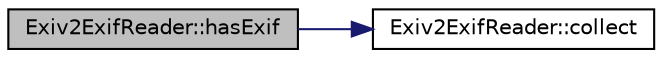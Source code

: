 digraph "Exiv2ExifReader::hasExif"
{
 // LATEX_PDF_SIZE
  edge [fontname="Helvetica",fontsize="10",labelfontname="Helvetica",labelfontsize="10"];
  node [fontname="Helvetica",fontsize="10",shape=record];
  rankdir="LR";
  Node1 [label="Exiv2ExifReader::hasExif",height=0.2,width=0.4,color="black", fillcolor="grey75", style="filled", fontcolor="black",tooltip=" "];
  Node1 -> Node2 [color="midnightblue",fontsize="10",style="solid",fontname="Helvetica"];
  Node2 [label="Exiv2ExifReader::collect",height=0.2,width=0.4,color="black", fillcolor="white", style="filled",URL="$class_exiv2_exif_reader.html#a49ecbf777c460231e39b7b2063a92c65",tooltip=" "];
}
